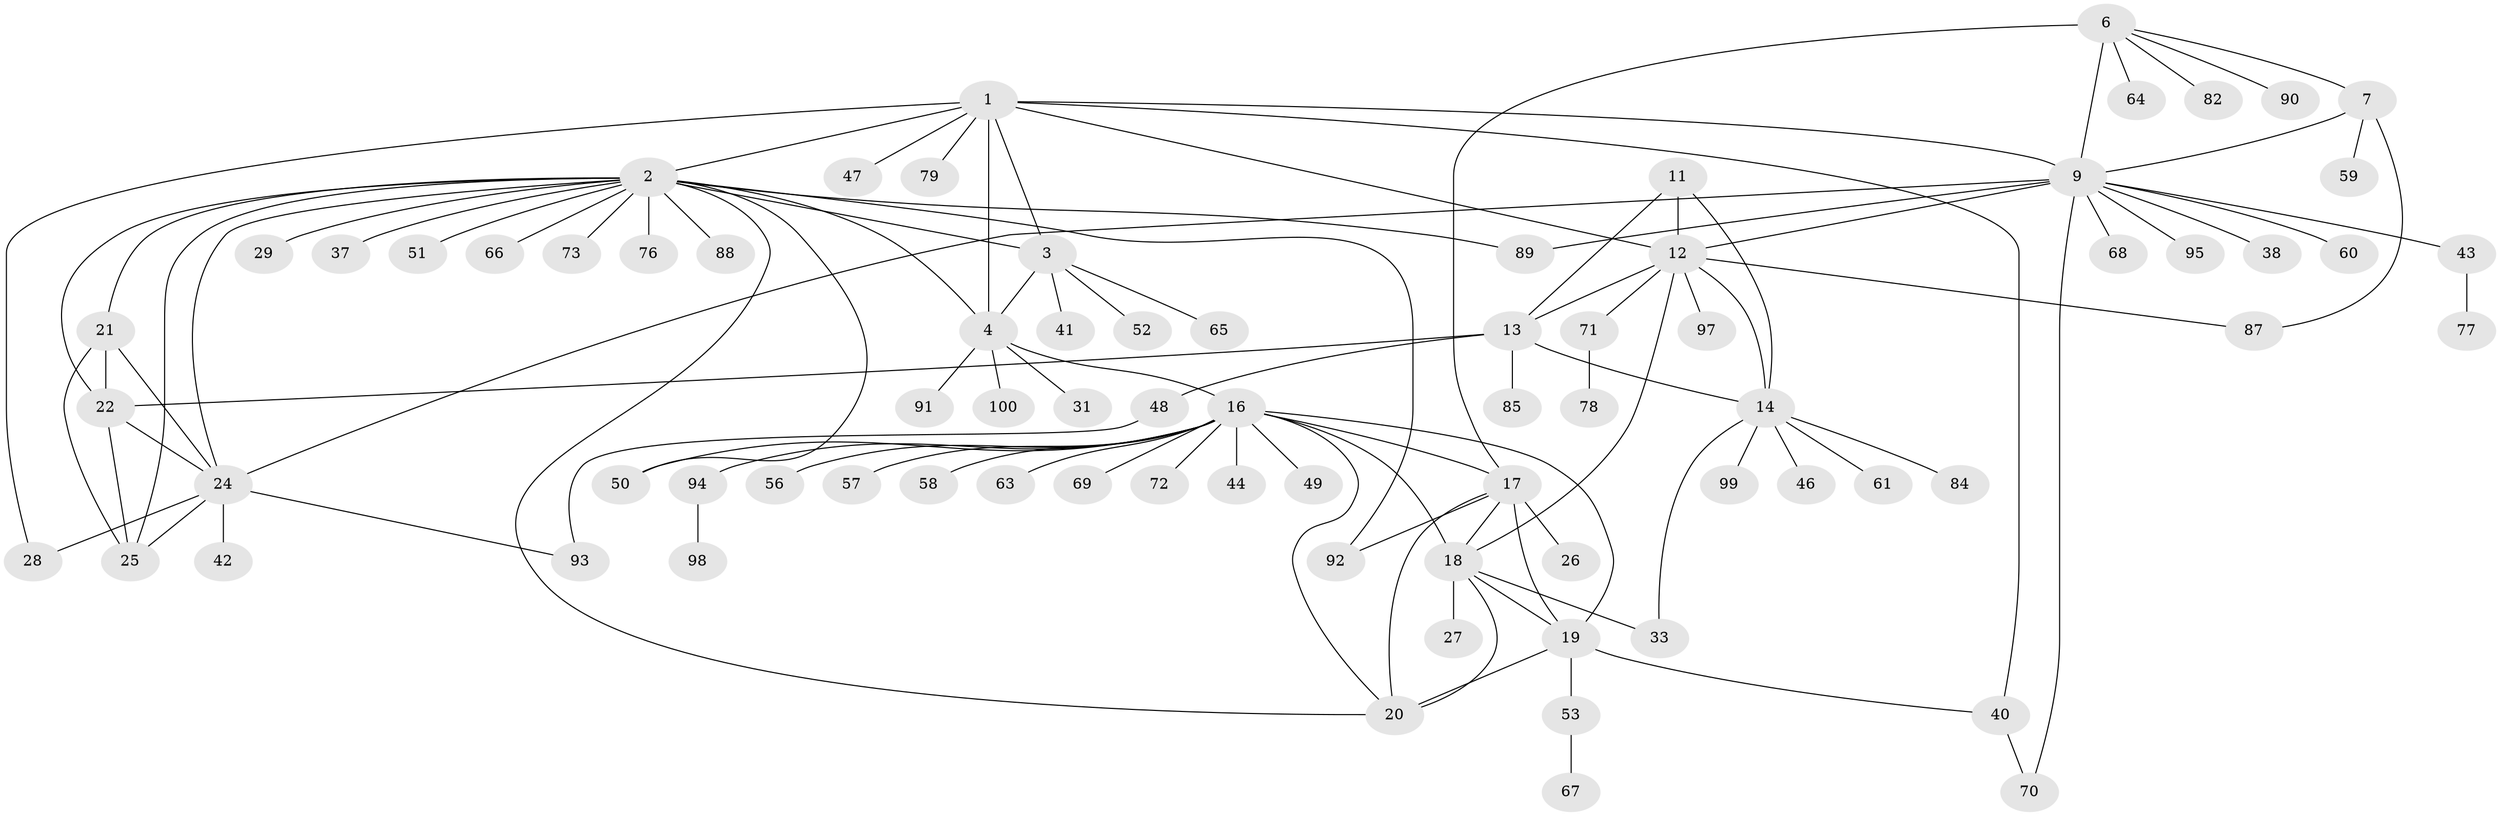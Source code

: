 // Generated by graph-tools (version 1.1) at 2025/52/02/27/25 19:52:16]
// undirected, 78 vertices, 111 edges
graph export_dot {
graph [start="1"]
  node [color=gray90,style=filled];
  1 [super="+5"];
  2 [super="+23"];
  3 [super="+39"];
  4 [super="+54"];
  6 [super="+8"];
  7;
  9 [super="+10"];
  11 [super="+96"];
  12 [super="+15"];
  13 [super="+34"];
  14 [super="+62"];
  16 [super="+35"];
  17;
  18 [super="+30"];
  19 [super="+32"];
  20;
  21;
  22 [super="+36"];
  24 [super="+83"];
  25 [super="+74"];
  26;
  27;
  28 [super="+75"];
  29;
  31;
  33;
  37 [super="+55"];
  38 [super="+80"];
  40 [super="+45"];
  41;
  42;
  43;
  44;
  46;
  47;
  48;
  49;
  50;
  51;
  52;
  53 [super="+86"];
  56;
  57;
  58;
  59;
  60;
  61;
  63;
  64;
  65;
  66;
  67;
  68;
  69;
  70;
  71;
  72;
  73;
  76;
  77 [super="+81"];
  78;
  79;
  82;
  84;
  85;
  87;
  88;
  89;
  90;
  91;
  92;
  93;
  94;
  95;
  97;
  98;
  99;
  100;
  1 -- 2 [weight=2];
  1 -- 3 [weight=2];
  1 -- 4 [weight=2];
  1 -- 9;
  1 -- 12;
  1 -- 28;
  1 -- 40;
  1 -- 47;
  1 -- 79;
  2 -- 3;
  2 -- 4;
  2 -- 29;
  2 -- 37;
  2 -- 66;
  2 -- 88;
  2 -- 73;
  2 -- 76;
  2 -- 50;
  2 -- 51;
  2 -- 20;
  2 -- 21;
  2 -- 22;
  2 -- 24;
  2 -- 89;
  2 -- 92;
  2 -- 25;
  3 -- 4;
  3 -- 41;
  3 -- 52;
  3 -- 65;
  4 -- 16;
  4 -- 31;
  4 -- 91;
  4 -- 100;
  6 -- 7 [weight=2];
  6 -- 9 [weight=4];
  6 -- 17;
  6 -- 64;
  6 -- 82;
  6 -- 90;
  7 -- 9 [weight=2];
  7 -- 59;
  7 -- 87;
  9 -- 24;
  9 -- 43;
  9 -- 60;
  9 -- 68;
  9 -- 70;
  9 -- 38;
  9 -- 12;
  9 -- 89;
  9 -- 95;
  11 -- 12 [weight=2];
  11 -- 13;
  11 -- 14;
  12 -- 13 [weight=2];
  12 -- 14 [weight=2];
  12 -- 71;
  12 -- 87;
  12 -- 97;
  12 -- 18;
  13 -- 14;
  13 -- 22;
  13 -- 48;
  13 -- 85;
  14 -- 33;
  14 -- 46;
  14 -- 61;
  14 -- 84;
  14 -- 99;
  16 -- 17;
  16 -- 18;
  16 -- 19;
  16 -- 20;
  16 -- 49;
  16 -- 50;
  16 -- 56;
  16 -- 57;
  16 -- 58;
  16 -- 63;
  16 -- 69;
  16 -- 72;
  16 -- 94;
  16 -- 44;
  17 -- 18;
  17 -- 19;
  17 -- 20;
  17 -- 26;
  17 -- 92;
  18 -- 19;
  18 -- 20;
  18 -- 27;
  18 -- 33;
  19 -- 20;
  19 -- 40;
  19 -- 53;
  21 -- 22;
  21 -- 24;
  21 -- 25;
  22 -- 24;
  22 -- 25;
  24 -- 25;
  24 -- 28;
  24 -- 42;
  24 -- 93;
  40 -- 70;
  43 -- 77;
  48 -- 93;
  53 -- 67;
  71 -- 78;
  94 -- 98;
}
